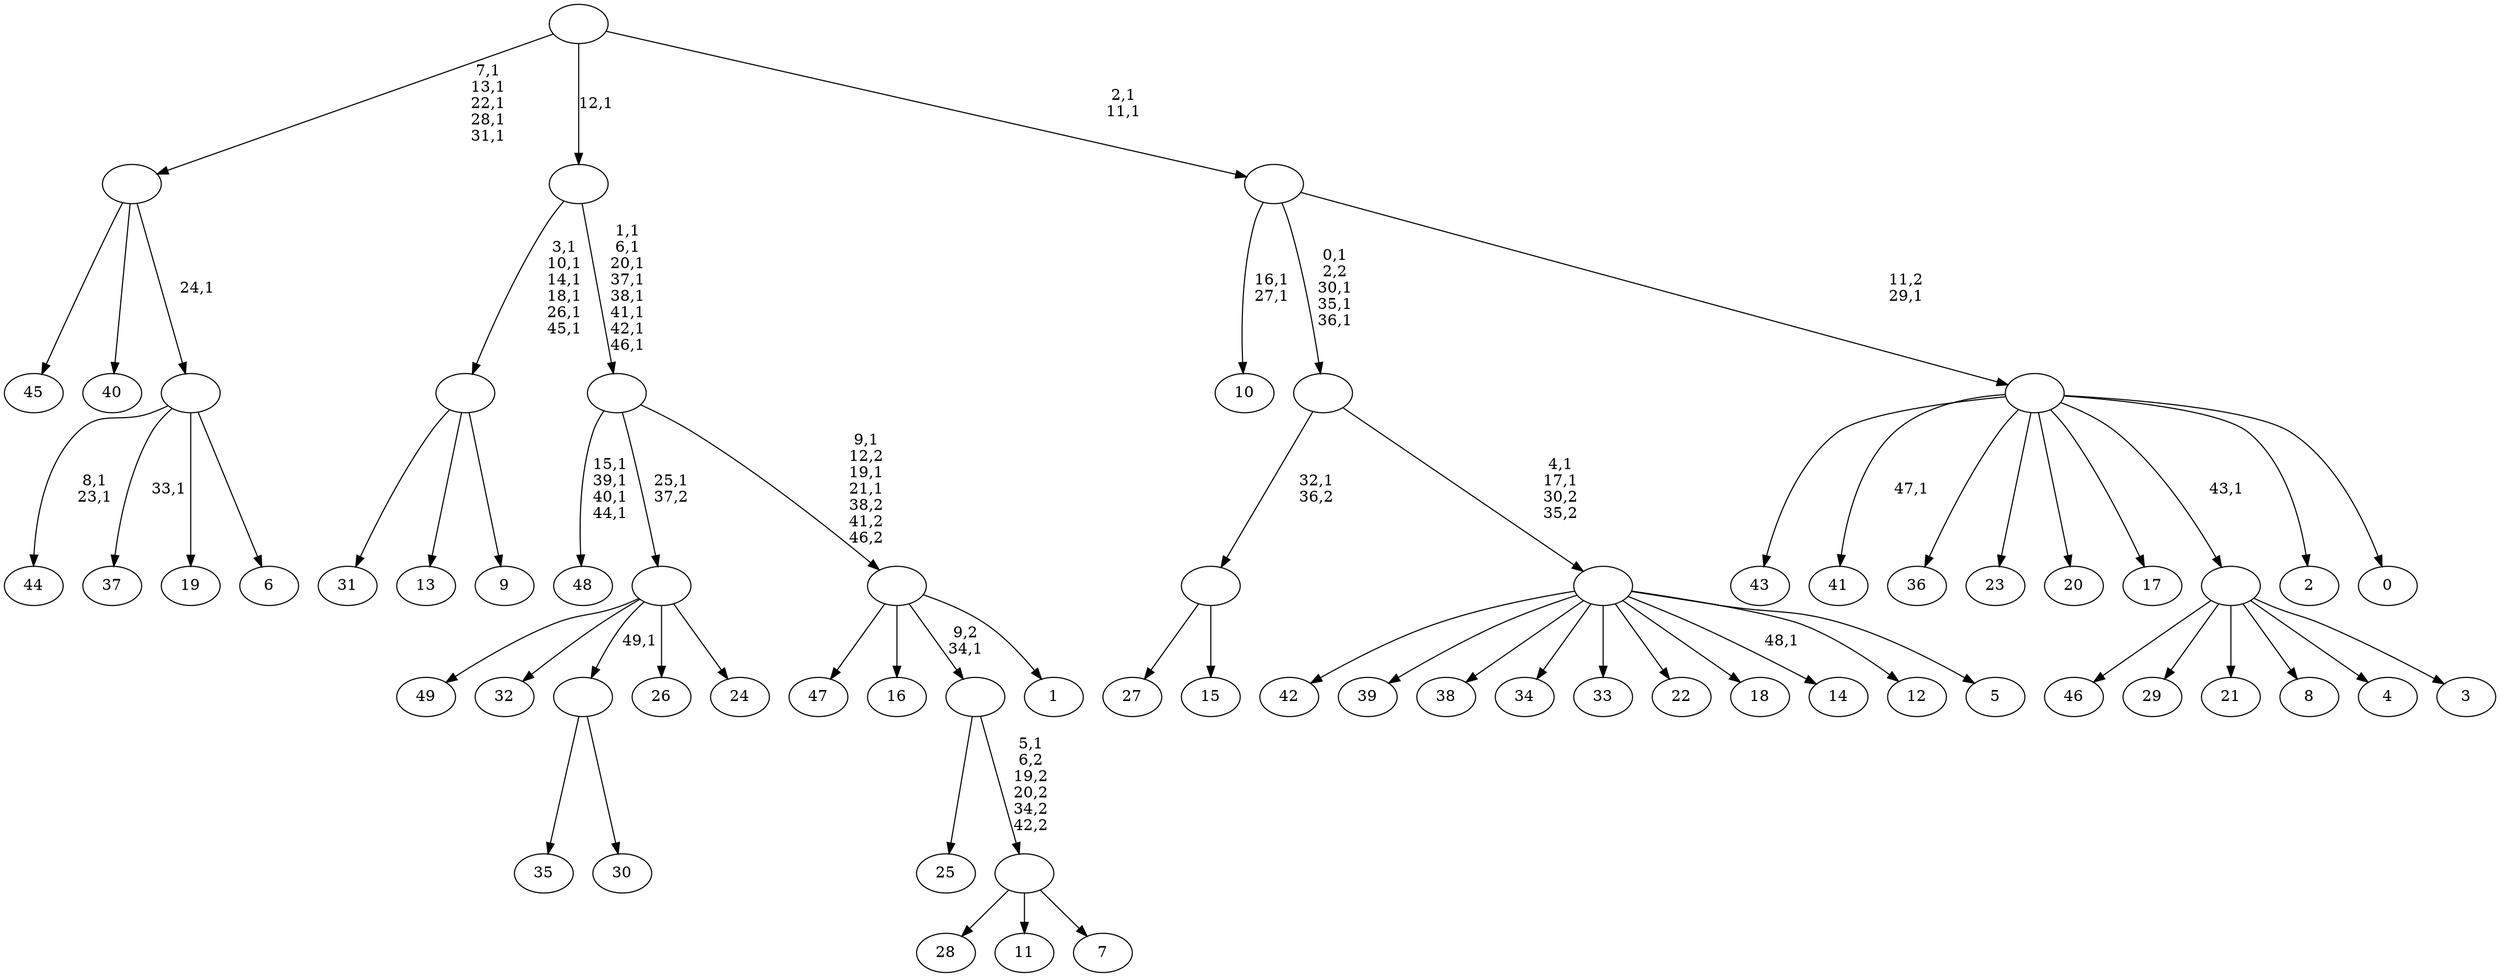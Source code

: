 digraph T {
	100 [label="49"]
	99 [label="48"]
	94 [label="47"]
	93 [label="46"]
	92 [label="45"]
	91 [label="44"]
	88 [label="43"]
	87 [label="42"]
	86 [label="41"]
	84 [label="40"]
	83 [label="39"]
	82 [label="38"]
	81 [label="37"]
	79 [label="36"]
	78 [label="35"]
	77 [label="34"]
	76 [label="33"]
	75 [label="32"]
	74 [label="31"]
	73 [label="30"]
	72 [label=""]
	71 [label="29"]
	70 [label="28"]
	69 [label="27"]
	68 [label="26"]
	67 [label="25"]
	66 [label="24"]
	65 [label=""]
	64 [label="23"]
	63 [label="22"]
	62 [label="21"]
	61 [label="20"]
	60 [label="19"]
	59 [label="18"]
	58 [label="17"]
	57 [label="16"]
	56 [label="15"]
	55 [label=""]
	54 [label="14"]
	52 [label="13"]
	51 [label="12"]
	50 [label="11"]
	49 [label="10"]
	46 [label="9"]
	45 [label=""]
	39 [label="8"]
	38 [label="7"]
	37 [label=""]
	36 [label=""]
	35 [label="6"]
	34 [label=""]
	33 [label=""]
	28 [label="5"]
	27 [label=""]
	25 [label=""]
	21 [label="4"]
	20 [label="3"]
	19 [label=""]
	18 [label="2"]
	17 [label="1"]
	16 [label=""]
	13 [label=""]
	5 [label=""]
	4 [label="0"]
	3 [label=""]
	2 [label=""]
	0 [label=""]
	72 -> 78 [label=""]
	72 -> 73 [label=""]
	65 -> 100 [label=""]
	65 -> 75 [label=""]
	65 -> 72 [label="49,1"]
	65 -> 68 [label=""]
	65 -> 66 [label=""]
	55 -> 69 [label=""]
	55 -> 56 [label=""]
	45 -> 74 [label=""]
	45 -> 52 [label=""]
	45 -> 46 [label=""]
	37 -> 70 [label=""]
	37 -> 50 [label=""]
	37 -> 38 [label=""]
	36 -> 67 [label=""]
	36 -> 37 [label="5,1\n6,2\n19,2\n20,2\n34,2\n42,2"]
	34 -> 81 [label="33,1"]
	34 -> 91 [label="8,1\n23,1"]
	34 -> 60 [label=""]
	34 -> 35 [label=""]
	33 -> 92 [label=""]
	33 -> 84 [label=""]
	33 -> 34 [label="24,1"]
	27 -> 54 [label="48,1"]
	27 -> 87 [label=""]
	27 -> 83 [label=""]
	27 -> 82 [label=""]
	27 -> 77 [label=""]
	27 -> 76 [label=""]
	27 -> 63 [label=""]
	27 -> 59 [label=""]
	27 -> 51 [label=""]
	27 -> 28 [label=""]
	25 -> 27 [label="4,1\n17,1\n30,2\n35,2"]
	25 -> 55 [label="32,1\n36,2"]
	19 -> 93 [label=""]
	19 -> 71 [label=""]
	19 -> 62 [label=""]
	19 -> 39 [label=""]
	19 -> 21 [label=""]
	19 -> 20 [label=""]
	16 -> 94 [label=""]
	16 -> 57 [label=""]
	16 -> 36 [label="9,2\n34,1"]
	16 -> 17 [label=""]
	13 -> 16 [label="9,1\n12,2\n19,1\n21,1\n38,2\n41,2\n46,2"]
	13 -> 99 [label="15,1\n39,1\n40,1\n44,1"]
	13 -> 65 [label="25,1\n37,2"]
	5 -> 13 [label="1,1\n6,1\n20,1\n37,1\n38,1\n41,1\n42,1\n46,1"]
	5 -> 45 [label="3,1\n10,1\n14,1\n18,1\n26,1\n45,1"]
	3 -> 86 [label="47,1"]
	3 -> 88 [label=""]
	3 -> 79 [label=""]
	3 -> 64 [label=""]
	3 -> 61 [label=""]
	3 -> 58 [label=""]
	3 -> 19 [label="43,1"]
	3 -> 18 [label=""]
	3 -> 4 [label=""]
	2 -> 25 [label="0,1\n2,2\n30,1\n35,1\n36,1"]
	2 -> 49 [label="16,1\n27,1"]
	2 -> 3 [label="11,2\n29,1"]
	0 -> 2 [label="2,1\n11,1"]
	0 -> 33 [label="7,1\n13,1\n22,1\n28,1\n31,1"]
	0 -> 5 [label="12,1"]
}
